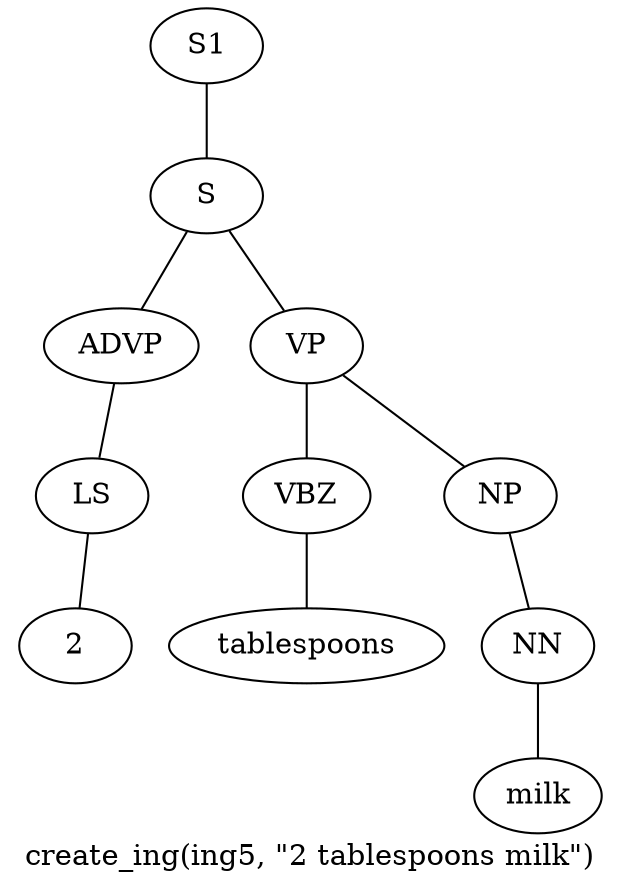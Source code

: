 graph SyntaxGraph {
	label = "create_ing(ing5, \"2 tablespoons milk\")";
	Node0 [label="S1"];
	Node1 [label="S"];
	Node2 [label="ADVP"];
	Node3 [label="LS"];
	Node4 [label="2"];
	Node5 [label="VP"];
	Node6 [label="VBZ"];
	Node7 [label="tablespoons"];
	Node8 [label="NP"];
	Node9 [label="NN"];
	Node10 [label="milk"];

	Node0 -- Node1;
	Node1 -- Node2;
	Node1 -- Node5;
	Node2 -- Node3;
	Node3 -- Node4;
	Node5 -- Node6;
	Node5 -- Node8;
	Node6 -- Node7;
	Node8 -- Node9;
	Node9 -- Node10;
}